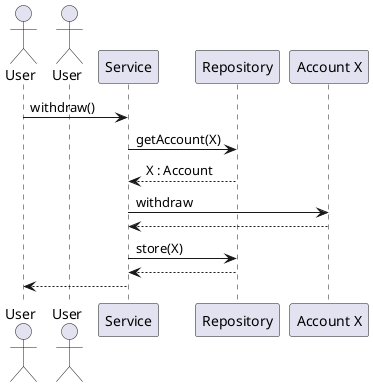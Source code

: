 @startuml

actor "User" as U1
actor "User" as U2
participant "Service" as S
participant "Repository" as R
participant "Account X" as A

U1 -> S: withdraw()
S -> R: getAccount(X)
S <-- R: X : Account
S -> A: withdraw
S <-- A:
S -> R: store(X)
S <-- R:
U1 <-- S:

@enduml